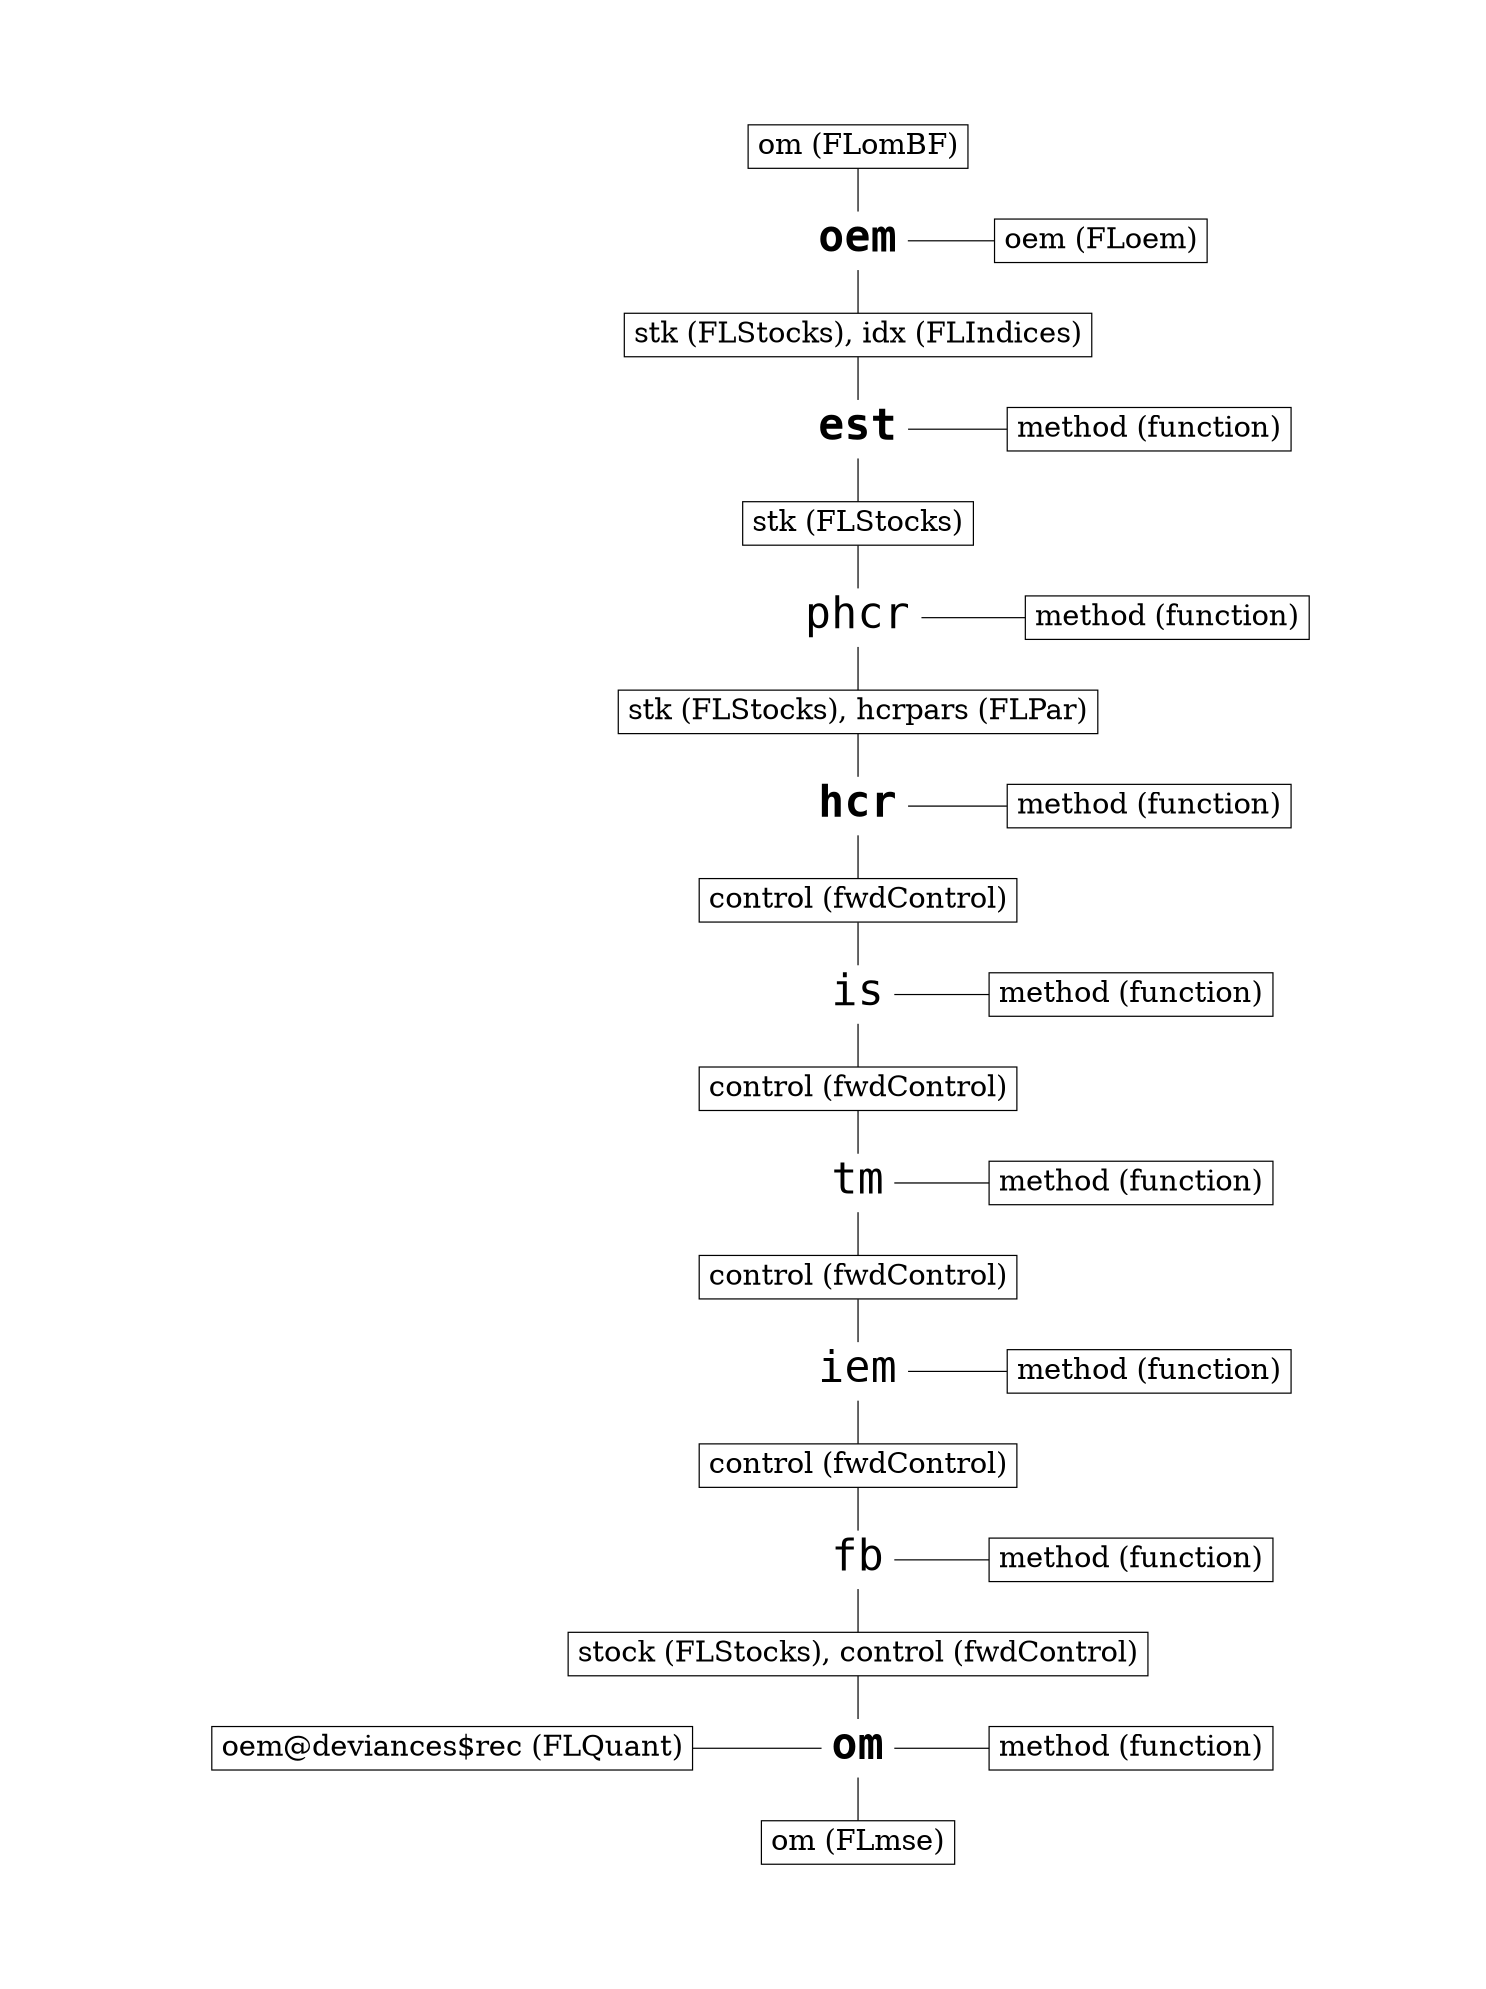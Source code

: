 graph mp {
  
  /* GRAPH */
  graph [ratio="fill", size="8.3,11.7!", margin=0.8]

  /* EDGES */
  edge [arrowhead="none"];
  
  /* NODES */
  node [shape=box, fontsize=24];

  /* Compulsory steps */
  oem, est, hcr, om[shape=plaintext,
    fontsize=36, fontcolor="#000000", fontname="Courier-Bold"];
  
  /* Optional steps */
  phcr, is, tm, iem, fb[shape=plaintext,
    fontsize=36, fontcolor="#000000", fontname="Courier"];

  /* Inputs/Outputs/Arguments */
  oemin [label="om (FLomBF)"];
  oemargs [label="oem (FLoem)"];
  
  estin [label="stk (FLStocks), idx (FLIndices)"];
  estargs [label="method (function)"];
  
  phcrin [label="stk (FLStocks)"];
  phcrargs [label="method (function)"];
  
  hcrin [label="stk (FLStocks), hcrpars (FLPar)"];
  hcrargs [label="method (function)"];
  
  isin [label="control (fwdControl)"];
  isargs [label="method (function)"];
  
  tmin [label="control (fwdControl)"];
  tmargs [label="method (function)"];
  
  iemin [label="control (fwdControl)"];
  iemargs [label="method (function)"];
  
  fbin [label="control (fwdControl)"];
  fbargs [label="method (function)"];
  
  omin [label="stock (FLStocks), control (fwdControl)"];
  omout [label="om (FLmse)"];
  omargs [label="method (function)"];
  omargs2 [label="oem@deviances$rec (FLQuant)"];

  oem -- oemargs;
    {rank=same; oem; oemargs;}
  est -- estargs;
    {rank=same; est; estargs;}
  phcr -- phcrargs;
    {rank=same; phcr; phcrargs;}
  hcr -- hcrargs;
    {rank=same; hcr; hcrargs;}
  is -- isargs;
    {rank=same; is; isargs;}
  tm -- tmargs;
    {rank=same; tm; tmargs;}
  iem -- iemargs;
    {rank=same; iem; iemargs;}
  fb -- fbargs;
    {rank=same; fb; fbargs;}
  omargs2 -- om -- omargs;
    {rank=same; om; omargs; omargs2;}
  
  /* Code flow */
  oemin -- oem -- estin -- est -- phcrin -- phcr -- hcrin -- hcr -- isin -- is;
  is -- tmin -- tm -- iemin -- iem -- fbin -- fb -- omin -- om -- omout;
}
